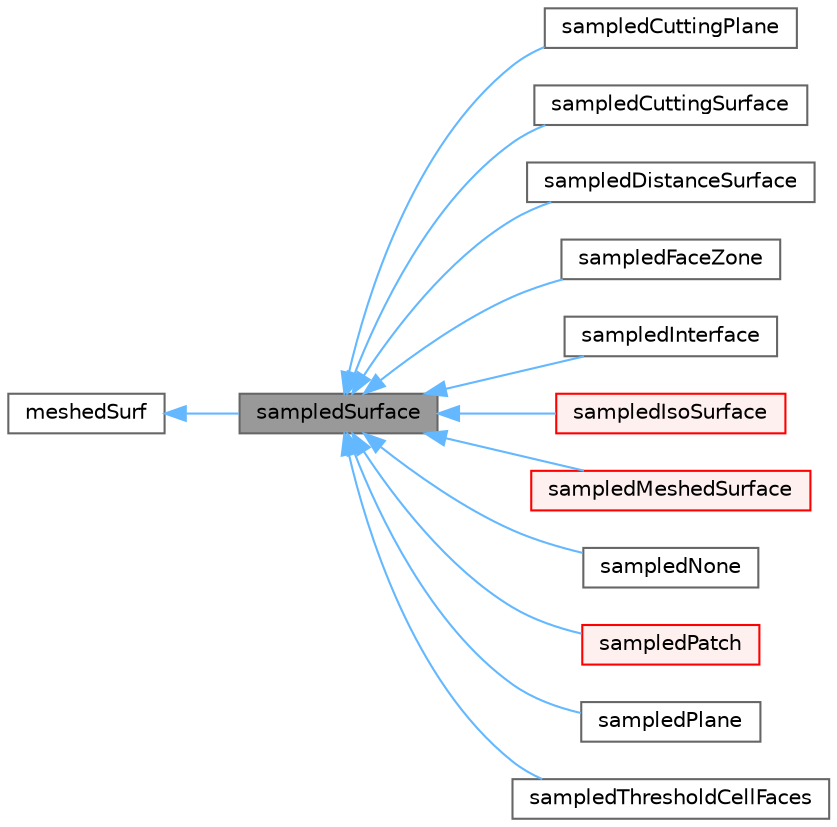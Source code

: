 digraph "sampledSurface"
{
 // LATEX_PDF_SIZE
  bgcolor="transparent";
  edge [fontname=Helvetica,fontsize=10,labelfontname=Helvetica,labelfontsize=10];
  node [fontname=Helvetica,fontsize=10,shape=box,height=0.2,width=0.4];
  rankdir="LR";
  Node1 [id="Node000001",label="sampledSurface",height=0.2,width=0.4,color="gray40", fillcolor="grey60", style="filled", fontcolor="black",tooltip="An abstract class for surfaces with sampling."];
  Node2 -> Node1 [id="edge1_Node000001_Node000002",dir="back",color="steelblue1",style="solid",tooltip=" "];
  Node2 [id="Node000002",label="meshedSurf",height=0.2,width=0.4,color="gray40", fillcolor="white", style="filled",URL="$classFoam_1_1meshedSurf.html",tooltip="Abstract definition of a meshed surface defined by faces and points."];
  Node1 -> Node3 [id="edge2_Node000001_Node000003",dir="back",color="steelblue1",style="solid",tooltip=" "];
  Node3 [id="Node000003",label="sampledCuttingPlane",height=0.2,width=0.4,color="gray40", fillcolor="white", style="filled",URL="$classFoam_1_1sampledCuttingPlane.html",tooltip="A sampledSurface defined by a plane using an iso-surface algorithm to cut the mesh."];
  Node1 -> Node4 [id="edge3_Node000001_Node000004",dir="back",color="steelblue1",style="solid",tooltip=" "];
  Node4 [id="Node000004",label="sampledCuttingSurface",height=0.2,width=0.4,color="gray40", fillcolor="white", style="filled",URL="$classFoam_1_1sampledCuttingSurface.html",tooltip="A surface define by using an input surface to cut the mesh cells."];
  Node1 -> Node5 [id="edge4_Node000001_Node000005",dir="back",color="steelblue1",style="solid",tooltip=" "];
  Node5 [id="Node000005",label="sampledDistanceSurface",height=0.2,width=0.4,color="gray40", fillcolor="white", style="filled",URL="$classFoam_1_1sampledDistanceSurface.html",tooltip="A sampledSurface defined by a distance to a surface - resolved using an iso-surface (algorithm: cell,..."];
  Node1 -> Node6 [id="edge5_Node000001_Node000006",dir="back",color="steelblue1",style="solid",tooltip=" "];
  Node6 [id="Node000006",label="sampledFaceZone",height=0.2,width=0.4,color="gray40", fillcolor="white", style="filled",URL="$classFoam_1_1sampledFaceZone.html",tooltip="A sampledSurface defined by a faceZone or faceZones."];
  Node1 -> Node7 [id="edge6_Node000001_Node000007",dir="back",color="steelblue1",style="solid",tooltip=" "];
  Node7 [id="Node000007",label="sampledInterface",height=0.2,width=0.4,color="gray40", fillcolor="white", style="filled",URL="$classFoam_1_1sampledInterface.html",tooltip="A sampledSurface that calculates the PLIC interface in VoF simulations Only works in combination with..."];
  Node1 -> Node8 [id="edge7_Node000001_Node000008",dir="back",color="steelblue1",style="solid",tooltip=" "];
  Node8 [id="Node000008",label="sampledIsoSurface",height=0.2,width=0.4,color="red", fillcolor="#FFF0F0", style="filled",URL="$classFoam_1_1sampledIsoSurface.html",tooltip="A sampledSurface defined by a surface of iso value. It only recalculates the iso-surface if time chan..."];
  Node1 -> Node12 [id="edge8_Node000001_Node000012",dir="back",color="steelblue1",style="solid",tooltip=" "];
  Node12 [id="Node000012",label="sampledMeshedSurface",height=0.2,width=0.4,color="red", fillcolor="#FFF0F0", style="filled",URL="$classFoam_1_1sampledMeshedSurface.html",tooltip="A sampledSurface from a meshed surface. It samples on the points/faces of the meshed surface."];
  Node1 -> Node14 [id="edge9_Node000001_Node000014",dir="back",color="steelblue1",style="solid",tooltip=" "];
  Node14 [id="Node000014",label="sampledNone",height=0.2,width=0.4,color="gray40", fillcolor="white", style="filled",URL="$classFoam_1_1sampledNone.html",tooltip="A no operation sampledSurface that can be used when a sampler is expected but is not desired...."];
  Node1 -> Node15 [id="edge10_Node000001_Node000015",dir="back",color="steelblue1",style="solid",tooltip=" "];
  Node15 [id="Node000015",label="sampledPatch",height=0.2,width=0.4,color="red", fillcolor="#FFF0F0", style="filled",URL="$classFoam_1_1sampledPatch.html",tooltip="A sampledSurface on patches. Non-triangulated by default."];
  Node1 -> Node17 [id="edge11_Node000001_Node000017",dir="back",color="steelblue1",style="solid",tooltip=" "];
  Node17 [id="Node000017",label="sampledPlane",height=0.2,width=0.4,color="gray40", fillcolor="white", style="filled",URL="$classFoam_1_1sampledPlane.html",tooltip="A sampledSurface defined by a plane which cuts the mesh using the cuttingPlane alorithm...."];
  Node1 -> Node18 [id="edge12_Node000001_Node000018",dir="back",color="steelblue1",style="solid",tooltip=" "];
  Node18 [id="Node000018",label="sampledThresholdCellFaces",height=0.2,width=0.4,color="gray40", fillcolor="white", style="filled",URL="$classFoam_1_1sampledThresholdCellFaces.html",tooltip="A sampledSurface defined by the cell faces corresponding to a threshold value."];
}
